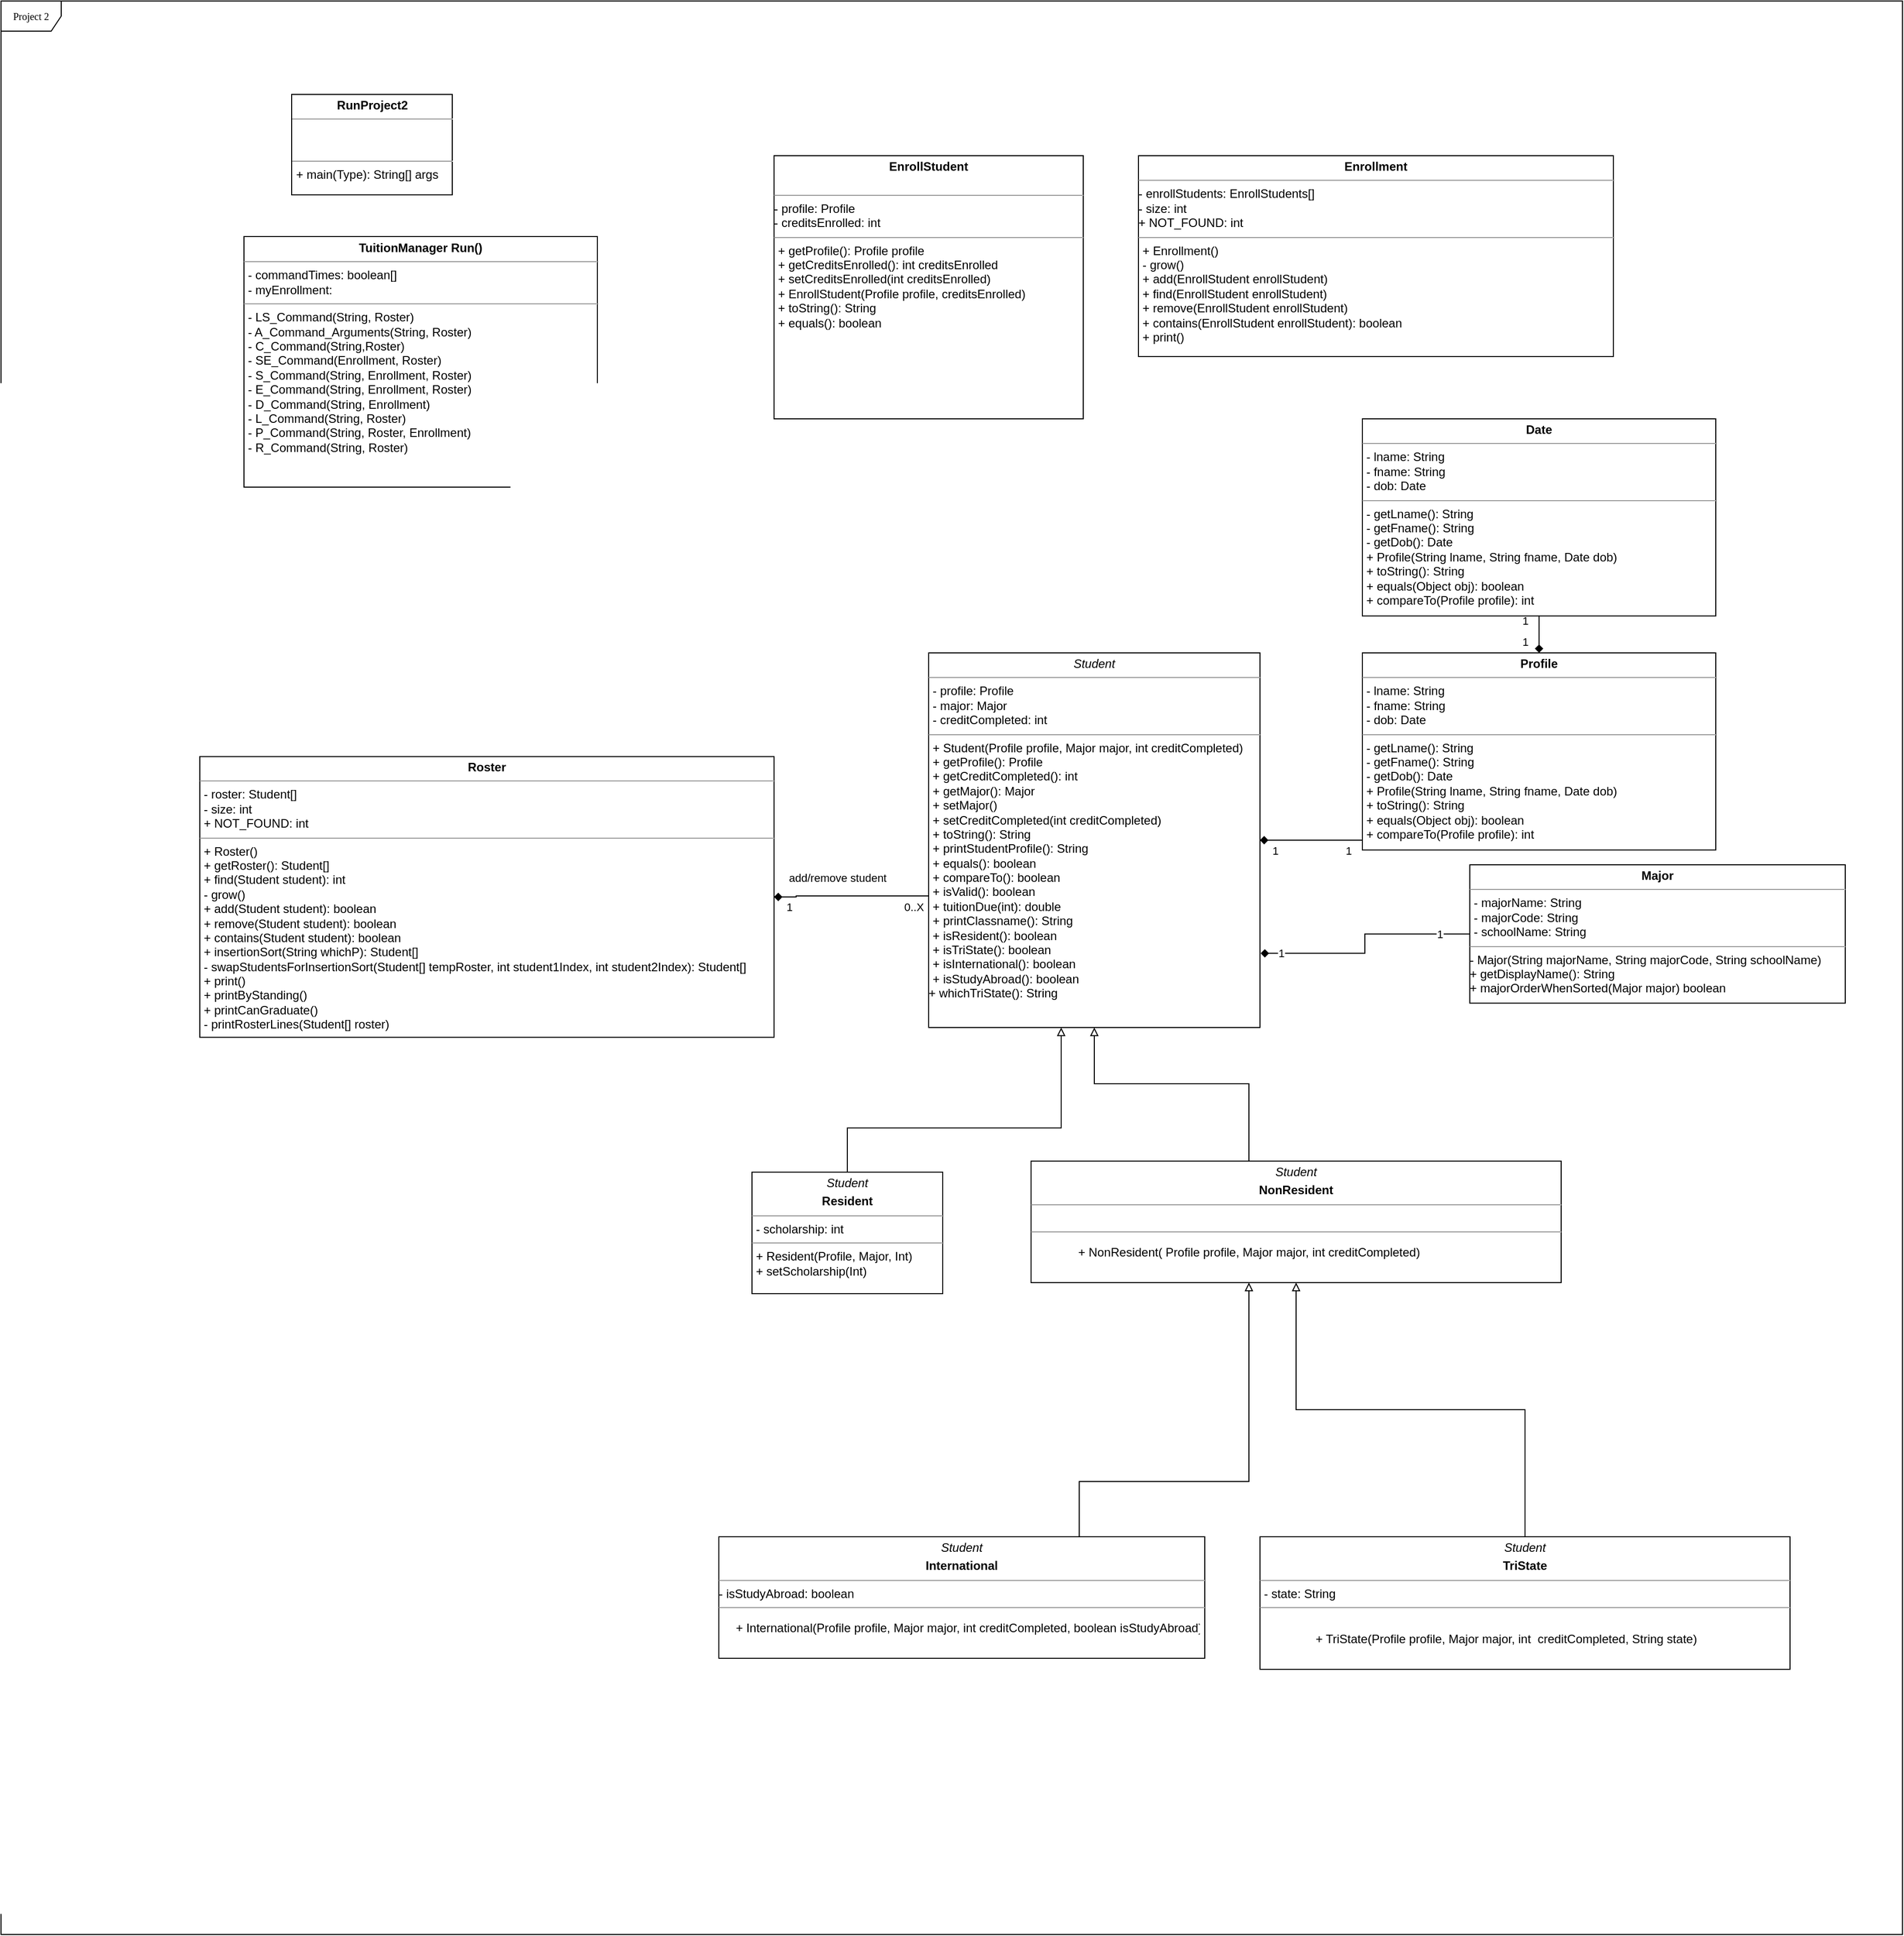 <mxfile version="20.8.23" type="device"><diagram name="Page-1" id="c4acf3e9-155e-7222-9cf6-157b1a14988f"><mxGraphModel dx="2473" dy="2365" grid="1" gridSize="11" guides="1" tooltips="1" connect="1" arrows="1" fold="1" page="1" pageScale="1" pageWidth="1169" pageHeight="1654" background="none" math="0" shadow="0"><root><mxCell id="0"/><mxCell id="1" parent="0"/><mxCell id="17acba5748e5396b-1" value="Project 2" style="shape=umlFrame;whiteSpace=wrap;html=1;rounded=0;shadow=0;comic=0;labelBackgroundColor=none;strokeWidth=1;fontFamily=Verdana;fontSize=10;align=center;" parent="1" vertex="1"><mxGeometry x="-187" y="-33" width="1894" height="1925" as="geometry"/></mxCell><mxCell id="1VM1z1HTqqr5jfcplG8C-3" value="&lt;p style=&quot;margin:0px;margin-top:4px;text-align:center;&quot;&gt;&lt;b&gt;RunProject2&lt;/b&gt;&lt;br&gt;&lt;/p&gt;&lt;hr size=&quot;1&quot;&gt;&lt;p style=&quot;margin:0px;margin-left:4px;&quot;&gt;&lt;br&gt;&lt;br&gt;&lt;/p&gt;&lt;hr size=&quot;1&quot;&gt;&lt;p style=&quot;margin:0px;margin-left:4px;&quot;&gt;+ main(Type): String[] args&lt;br&gt;&lt;br&gt;&lt;/p&gt;" style="verticalAlign=top;align=left;overflow=fill;fontSize=12;fontFamily=Helvetica;html=1;" vertex="1" parent="1"><mxGeometry x="102.5" y="60" width="160" height="100" as="geometry"/></mxCell><mxCell id="1VM1z1HTqqr5jfcplG8C-10" value="&lt;p style=&quot;margin:0px;margin-top:4px;text-align:center;&quot;&gt;&lt;b&gt;TuitionManager Run()&lt;/b&gt;&lt;br&gt;&lt;/p&gt;&lt;hr size=&quot;1&quot;&gt;&lt;p style=&quot;margin:0px;margin-left:4px;&quot;&gt;- commandTimes: boolean[]&lt;/p&gt;&lt;p style=&quot;margin:0px;margin-left:4px;&quot;&gt;- myEnrollment: &lt;br&gt;&lt;/p&gt;&lt;hr size=&quot;1&quot;&gt;&lt;p style=&quot;margin:0px;margin-left:4px;&quot;&gt;- LS_Command(String, Roster)&lt;/p&gt;&lt;p style=&quot;margin:0px;margin-left:4px;&quot;&gt;- A_Command_Arguments(String, Roster)&lt;/p&gt;&lt;p style=&quot;margin:0px;margin-left:4px;&quot;&gt;- C_Command(String,Roster)&lt;/p&gt;&lt;p style=&quot;margin:0px;margin-left:4px;&quot;&gt;- SE_Command(Enrollment, Roster)&lt;/p&gt;&lt;p style=&quot;margin:0px;margin-left:4px;&quot;&gt;- S_Command(String, Enrollment, Roster)&lt;/p&gt;&lt;p style=&quot;margin:0px;margin-left:4px;&quot;&gt;- E_Command(String, Enrollment, Roster)&lt;/p&gt;&lt;p style=&quot;margin:0px;margin-left:4px;&quot;&gt;- D_Command(String, Enrollment)&lt;/p&gt;&lt;p style=&quot;margin:0px;margin-left:4px;&quot;&gt;- L_Command(String, Roster)&lt;/p&gt;&lt;p style=&quot;margin:0px;margin-left:4px;&quot;&gt;- P_Command(String, Roster, Enrollment)&lt;/p&gt;&lt;p style=&quot;margin:0px;margin-left:4px;&quot;&gt;- R_Command(String, Roster)&lt;/p&gt;" style="verticalAlign=top;align=left;overflow=fill;fontSize=12;fontFamily=Helvetica;html=1;" vertex="1" parent="1"><mxGeometry x="55" y="201.5" width="352" height="249.5" as="geometry"/></mxCell><mxCell id="1VM1z1HTqqr5jfcplG8C-24" value="" style="edgeStyle=orthogonalEdgeStyle;rounded=0;orthogonalLoop=1;jettySize=auto;html=1;endArrow=block;endFill=0;" edge="1" parent="1" source="1VM1z1HTqqr5jfcplG8C-13" target="1VM1z1HTqqr5jfcplG8C-14"><mxGeometry relative="1" as="geometry"><Array as="points"><mxPoint x="1056" y="1045"/><mxPoint x="902" y="1045"/></Array></mxGeometry></mxCell><mxCell id="1VM1z1HTqqr5jfcplG8C-13" value="&lt;p style=&quot;margin:0px;margin-top:4px;text-align:center;&quot;&gt;&lt;i&gt;Student&lt;/i&gt;&lt;b&gt;&lt;br&gt;&lt;/b&gt;&lt;/p&gt;&lt;p style=&quot;margin:0px;margin-top:4px;text-align:center;&quot;&gt;&lt;b&gt;NonResident&lt;/b&gt;&lt;br&gt;&lt;/p&gt;&lt;hr size=&quot;1&quot;&gt;&lt;p style=&quot;margin:0px;margin-left:4px;&quot;&gt;&lt;br&gt;&lt;/p&gt;&lt;hr size=&quot;1&quot;&gt;" style="verticalAlign=top;align=left;overflow=fill;fontSize=12;fontFamily=Helvetica;html=1;" vertex="1" parent="1"><mxGeometry x="839" y="1122" width="528" height="121" as="geometry"/></mxCell><mxCell id="1VM1z1HTqqr5jfcplG8C-14" value="&lt;p style=&quot;margin:0px;margin-top:4px;text-align:center;&quot;&gt;&lt;i&gt;Student&lt;/i&gt;&lt;b&gt;&lt;br&gt;&lt;/b&gt;&lt;/p&gt;&lt;hr size=&quot;1&quot;&gt;&lt;p style=&quot;margin:0px;margin-left:4px;&quot;&gt;- profile: Profile&lt;/p&gt;&lt;p style=&quot;margin:0px;margin-left:4px;&quot;&gt;- major: Major&lt;/p&gt;&lt;p style=&quot;margin:0px;margin-left:4px;&quot;&gt;- creditCompleted: int&lt;br&gt;&lt;/p&gt;&lt;hr size=&quot;1&quot;&gt;&lt;p style=&quot;margin:0px;margin-left:4px;&quot;&gt;+ Student(Profile profile, Major major, int creditCompleted)&lt;br&gt;+ getProfile(): Profile&lt;br&gt;&lt;/p&gt;&lt;p style=&quot;margin:0px;margin-left:4px;&quot;&gt;+ getCreditCompleted(): int&lt;/p&gt;&lt;p style=&quot;margin:0px;margin-left:4px;&quot;&gt;+ getMajor(): Major&lt;/p&gt;&lt;p style=&quot;margin:0px;margin-left:4px;&quot;&gt;+ setMajor()&lt;br&gt;&lt;/p&gt;&lt;p style=&quot;margin:0px;margin-left:4px;&quot;&gt;+ setCreditCompleted(int creditCompleted)&lt;br&gt;&lt;/p&gt;&lt;p style=&quot;margin:0px;margin-left:4px;&quot;&gt;+ toString(): String&lt;br&gt;&lt;/p&gt;&lt;p style=&quot;margin:0px;margin-left:4px;&quot;&gt;+ printStudentProfile(): String&lt;/p&gt;&lt;p style=&quot;margin:0px;margin-left:4px;&quot;&gt;+ equals(): boolean&lt;/p&gt;&lt;p style=&quot;margin:0px;margin-left:4px;&quot;&gt;+ compareTo(): boolean&lt;/p&gt;&lt;p style=&quot;margin:0px;margin-left:4px;&quot;&gt;+ isValid(): boolean&lt;/p&gt;&lt;p style=&quot;margin:0px;margin-left:4px;&quot;&gt;+ tuitionDue(int): double&lt;/p&gt;&lt;p style=&quot;margin:0px;margin-left:4px;&quot;&gt;+ printClassname(): String&lt;/p&gt;&lt;p style=&quot;margin:0px;margin-left:4px;&quot;&gt;+ isResident(): boolean&lt;/p&gt;&lt;p style=&quot;margin:0px;margin-left:4px;&quot;&gt;+ isTriState(): boolean&lt;/p&gt;&lt;p style=&quot;margin:0px;margin-left:4px;&quot;&gt;+ isInternational(): boolean&lt;/p&gt;&lt;p style=&quot;margin:0px;margin-left:4px;&quot;&gt;+ isStudyAbroad(): boolean&lt;/p&gt;+ whichTriState(): String&lt;p style=&quot;margin:0px;margin-left:4px;&quot;&gt;&lt;/p&gt;" style="verticalAlign=top;align=left;overflow=fill;fontSize=12;fontFamily=Helvetica;html=1;" vertex="1" parent="1"><mxGeometry x="737" y="616" width="330" height="373" as="geometry"/></mxCell><mxCell id="1VM1z1HTqqr5jfcplG8C-19" value="" style="edgeStyle=orthogonalEdgeStyle;rounded=0;orthogonalLoop=1;jettySize=auto;html=1;endArrow=block;endFill=0;" edge="1" parent="1" source="1VM1z1HTqqr5jfcplG8C-16" target="1VM1z1HTqqr5jfcplG8C-13"><mxGeometry relative="1" as="geometry"><Array as="points"><mxPoint x="887" y="1441"/><mxPoint x="1056" y="1441"/></Array></mxGeometry></mxCell><mxCell id="1VM1z1HTqqr5jfcplG8C-16" value="&lt;p style=&quot;margin:0px;margin-top:4px;text-align:center;&quot;&gt;&lt;i&gt;Student&lt;/i&gt;&lt;b&gt;&lt;br&gt;&lt;/b&gt;&lt;/p&gt;&lt;p style=&quot;margin:0px;margin-top:4px;text-align:center;&quot;&gt;&lt;b&gt;International&lt;/b&gt;&lt;br&gt;&lt;/p&gt;&lt;hr size=&quot;1&quot;&gt;- isStudyAbroad: boolean&lt;br&gt;&lt;hr size=&quot;1&quot;&gt;" style="verticalAlign=top;align=left;overflow=fill;fontSize=12;fontFamily=Helvetica;html=1;" vertex="1" parent="1"><mxGeometry x="528" y="1496" width="484" height="121" as="geometry"/></mxCell><mxCell id="1VM1z1HTqqr5jfcplG8C-22" value="" style="edgeStyle=orthogonalEdgeStyle;rounded=0;orthogonalLoop=1;jettySize=auto;html=1;endArrow=block;endFill=0;" edge="1" parent="1" source="1VM1z1HTqqr5jfcplG8C-17" target="1VM1z1HTqqr5jfcplG8C-13"><mxGeometry relative="1" as="geometry"/></mxCell><mxCell id="1VM1z1HTqqr5jfcplG8C-17" value="&lt;p style=&quot;margin:0px;margin-top:4px;text-align:center;&quot;&gt;&lt;i&gt;Student&lt;/i&gt;&lt;b&gt;&lt;br&gt;&lt;/b&gt;&lt;/p&gt;&lt;p style=&quot;margin:0px;margin-top:4px;text-align:center;&quot;&gt;&lt;b&gt;TriState&lt;/b&gt;&lt;br&gt;&lt;/p&gt;&lt;hr size=&quot;1&quot;&gt;&lt;p style=&quot;margin:0px;margin-left:4px;&quot;&gt;- state: String&lt;br&gt;&lt;/p&gt;&lt;hr size=&quot;1&quot;&gt;" style="verticalAlign=top;align=left;overflow=fill;fontSize=12;fontFamily=Helvetica;html=1;movable=1;resizable=1;rotatable=1;deletable=1;editable=1;locked=0;connectable=1;" vertex="1" parent="1"><mxGeometry x="1067" y="1496" width="528" height="132" as="geometry"/></mxCell><mxCell id="1VM1z1HTqqr5jfcplG8C-23" value="" style="edgeStyle=orthogonalEdgeStyle;rounded=0;orthogonalLoop=1;jettySize=auto;html=1;endArrow=block;endFill=0;" edge="1" parent="1" source="1VM1z1HTqqr5jfcplG8C-18" target="1VM1z1HTqqr5jfcplG8C-14"><mxGeometry relative="1" as="geometry"><Array as="points"><mxPoint x="656" y="1089"/><mxPoint x="869" y="1089"/></Array></mxGeometry></mxCell><mxCell id="1VM1z1HTqqr5jfcplG8C-18" value="&lt;p style=&quot;margin:0px;margin-top:4px;text-align:center;&quot;&gt;&lt;i&gt;Student&lt;/i&gt;&lt;b&gt;&lt;br&gt;&lt;/b&gt;&lt;/p&gt;&lt;p style=&quot;margin:0px;margin-top:4px;text-align:center;&quot;&gt;&lt;b&gt;Resident&lt;/b&gt;&lt;br&gt;&lt;/p&gt;&lt;hr size=&quot;1&quot;&gt;&lt;p style=&quot;margin:0px;margin-left:4px;&quot;&gt;- scholarship: int&lt;br&gt;&lt;/p&gt;&lt;hr size=&quot;1&quot;&gt;&lt;p style=&quot;margin:0px;margin-left:4px;&quot;&gt;+ Resident(Profile, Major, Int)&lt;br&gt;+ setScholarship(Int)&lt;/p&gt;" style="verticalAlign=top;align=left;overflow=fill;fontSize=12;fontFamily=Helvetica;html=1;" vertex="1" parent="1"><mxGeometry x="561" y="1133" width="190" height="121" as="geometry"/></mxCell><mxCell id="1VM1z1HTqqr5jfcplG8C-25" value="+ TriState(Profile profile, Major major, int  creditCompleted, String state)" style="text;strokeColor=none;fillColor=none;align=left;verticalAlign=top;spacingLeft=4;spacingRight=4;overflow=hidden;rotatable=1;points=[[0,0.5],[1,0.5]];portConstraint=eastwest;movable=1;resizable=1;deletable=1;editable=1;locked=0;connectable=1;" vertex="1" parent="1"><mxGeometry x="1116.5" y="1584" width="429" height="26" as="geometry"/></mxCell><mxCell id="1VM1z1HTqqr5jfcplG8C-27" value="+ NonResident( Profile profile, Major major, int creditCompleted)" style="text;strokeColor=none;fillColor=none;align=left;verticalAlign=top;spacingLeft=4;spacingRight=4;overflow=hidden;rotatable=0;points=[[0,0.5],[1,0.5]];portConstraint=eastwest;" vertex="1" parent="1"><mxGeometry x="880" y="1199" width="396" height="26" as="geometry"/></mxCell><mxCell id="1VM1z1HTqqr5jfcplG8C-28" value="&lt;p style=&quot;margin:0px;margin-top:4px;text-align:center;&quot;&gt;&lt;b&gt;Enrollment&lt;/b&gt;&lt;br&gt;&lt;/p&gt;&lt;hr size=&quot;1&quot;&gt;&lt;div&gt;- enrollStudents: EnrollStudents[]&lt;/div&gt;&lt;div&gt;- size: int&lt;/div&gt;&lt;div&gt;+ NOT_FOUND: int&lt;br&gt;&lt;/div&gt;&lt;hr size=&quot;1&quot;&gt;&lt;p style=&quot;margin:0px;margin-left:4px;&quot;&gt;+ Enrollment()&lt;/p&gt;&lt;p style=&quot;margin:0px;margin-left:4px;&quot;&gt;- grow()&lt;/p&gt;&lt;p style=&quot;margin:0px;margin-left:4px;&quot;&gt;+ add(EnrollStudent enrollStudent)&lt;/p&gt;&lt;p style=&quot;margin:0px;margin-left:4px;&quot;&gt;+ find(EnrollStudent enrollStudent)&lt;/p&gt;&lt;p style=&quot;margin:0px;margin-left:4px;&quot;&gt;+ remove(EnrollStudent enrollStudent)&lt;/p&gt;&lt;p style=&quot;margin:0px;margin-left:4px;&quot;&gt;+ contains(EnrollStudent enrollStudent): boolean&lt;/p&gt;&lt;p style=&quot;margin:0px;margin-left:4px;&quot;&gt;+ print()&lt;br&gt;&lt;/p&gt;&lt;p style=&quot;margin:0px;margin-left:4px;&quot;&gt;&lt;br&gt;&lt;/p&gt;" style="verticalAlign=top;align=left;overflow=fill;fontSize=12;fontFamily=Helvetica;html=1;" vertex="1" parent="1"><mxGeometry x="946" y="121" width="473" height="200" as="geometry"/></mxCell><mxCell id="1VM1z1HTqqr5jfcplG8C-30" value="&lt;p style=&quot;margin:0px;margin-top:4px;text-align:center;&quot;&gt;&lt;b&gt;EnrollStudent&lt;/b&gt;&lt;br&gt;&lt;/p&gt;&lt;div&gt;&lt;br&gt;&lt;/div&gt;&lt;hr size=&quot;1&quot;&gt;&lt;div&gt;- profile: Profile&lt;/div&gt;&lt;div&gt;- creditsEnrolled: int&lt;/div&gt;&lt;hr size=&quot;1&quot;&gt;&lt;p style=&quot;margin:0px;margin-left:4px;&quot;&gt;+ getProfile(): Profile profile&lt;br&gt;+ getCreditsEnrolled(): int creditsEnrolled&lt;br&gt;&lt;/p&gt;&lt;p style=&quot;margin:0px;margin-left:4px;&quot;&gt;+ setCreditsEnrolled(int creditsEnrolled)&lt;/p&gt;&lt;p style=&quot;margin:0px;margin-left:4px;&quot;&gt;+ EnrollStudent(Profile profile, creditsEnrolled)&lt;/p&gt;&lt;p style=&quot;margin:0px;margin-left:4px;&quot;&gt;+ toString(): String&lt;/p&gt;&lt;p style=&quot;margin:0px;margin-left:4px;&quot;&gt;+ equals(): boolean&lt;br&gt;&lt;/p&gt;" style="verticalAlign=top;align=left;overflow=fill;fontSize=12;fontFamily=Helvetica;html=1;" vertex="1" parent="1"><mxGeometry x="583" y="121" width="308" height="262" as="geometry"/></mxCell><mxCell id="1VM1z1HTqqr5jfcplG8C-31" value="+ International(Profile profile, Major major, int creditCompleted, boolean isStudyAbroad)" style="text;strokeColor=none;fillColor=none;align=left;verticalAlign=top;spacingLeft=4;spacingRight=4;overflow=hidden;rotatable=1;points=[[0,0.5],[1,0.5]];portConstraint=eastwest;movable=1;resizable=1;deletable=1;editable=1;locked=0;connectable=1;" vertex="1" parent="1"><mxGeometry x="539" y="1573" width="473" height="154" as="geometry"/></mxCell><mxCell id="1VM1z1HTqqr5jfcplG8C-39" style="edgeStyle=orthogonalEdgeStyle;rounded=0;orthogonalLoop=1;jettySize=auto;html=1;exitX=1;exitY=0.5;exitDx=0;exitDy=0;endArrow=none;endFill=0;startArrow=diamond;startFill=1;" edge="1" parent="1" source="1VM1z1HTqqr5jfcplG8C-32" target="1VM1z1HTqqr5jfcplG8C-14"><mxGeometry relative="1" as="geometry"><Array as="points"><mxPoint x="605" y="858"/></Array></mxGeometry></mxCell><mxCell id="1VM1z1HTqqr5jfcplG8C-40" value="1" style="edgeLabel;html=1;align=center;verticalAlign=middle;resizable=0;points=[];" vertex="1" connectable="0" parent="1VM1z1HTqqr5jfcplG8C-39"><mxGeometry x="-0.808" relative="1" as="geometry"><mxPoint y="10" as="offset"/></mxGeometry></mxCell><mxCell id="1VM1z1HTqqr5jfcplG8C-44" value="&lt;div&gt;0..X&lt;/div&gt;" style="edgeLabel;html=1;align=center;verticalAlign=middle;resizable=0;points=[];" vertex="1" connectable="0" parent="1VM1z1HTqqr5jfcplG8C-39"><mxGeometry x="0.799" y="-5" relative="1" as="geometry"><mxPoint y="6" as="offset"/></mxGeometry></mxCell><mxCell id="1VM1z1HTqqr5jfcplG8C-32" value="&lt;p style=&quot;margin:0px;margin-top:4px;text-align:center;&quot;&gt;&lt;b&gt;Roster&lt;/b&gt;&lt;br&gt;&lt;/p&gt;&lt;hr size=&quot;1&quot;&gt;&lt;p style=&quot;margin:0px;margin-left:4px;&quot;&gt;- roster: Student[]&lt;/p&gt;&lt;p style=&quot;margin:0px;margin-left:4px;&quot;&gt;- size: int&lt;/p&gt;&lt;p style=&quot;margin:0px;margin-left:4px;&quot;&gt;+ NOT_FOUND: int&lt;br&gt;&lt;/p&gt;&lt;hr size=&quot;1&quot;&gt;&lt;p style=&quot;margin:0px;margin-left:4px;&quot;&gt;+ Roster()&lt;/p&gt;&lt;p style=&quot;margin:0px;margin-left:4px;&quot;&gt;+ getRoster(): Student[]&lt;/p&gt;&lt;p style=&quot;margin:0px;margin-left:4px;&quot;&gt;+ find(Student student): int&lt;/p&gt;&lt;p style=&quot;margin:0px;margin-left:4px;&quot;&gt;- grow()&lt;/p&gt;&lt;p style=&quot;margin:0px;margin-left:4px;&quot;&gt;+ add(Student student): boolean&lt;/p&gt;&lt;p style=&quot;margin:0px;margin-left:4px;&quot;&gt;+ remove(Student student): boolean&lt;/p&gt;&lt;p style=&quot;margin:0px;margin-left:4px;&quot;&gt;+ contains(Student student): boolean&lt;/p&gt;&lt;p style=&quot;margin:0px;margin-left:4px;&quot;&gt;+ insertionSort(String whichP): Student[]&lt;/p&gt;&lt;p style=&quot;margin:0px;margin-left:4px;&quot;&gt;- swapStudentsForInsertionSort(Student[] tempRoster, int student1Index, int student2Index): Student[]&lt;/p&gt;&lt;p style=&quot;margin:0px;margin-left:4px;&quot;&gt;+ print()&lt;/p&gt;&lt;p style=&quot;margin:0px;margin-left:4px;&quot;&gt;+ printByStanding()&lt;/p&gt;&lt;p style=&quot;margin:0px;margin-left:4px;&quot;&gt;+ printCanGraduate()&lt;/p&gt;&lt;p style=&quot;margin:0px;margin-left:4px;&quot;&gt;- printRosterLines(Student[] roster)&lt;br&gt;&lt;/p&gt;" style="verticalAlign=top;align=left;overflow=fill;fontSize=12;fontFamily=Helvetica;html=1;" vertex="1" parent="1"><mxGeometry x="11" y="719.25" width="572" height="279.5" as="geometry"/></mxCell><mxCell id="1VM1z1HTqqr5jfcplG8C-41" value="add/remove student" style="edgeLabel;html=1;align=center;verticalAlign=middle;resizable=0;points=[];" vertex="1" connectable="0" parent="1"><mxGeometry x="649" y="891" as="geometry"><mxPoint x="-3" y="-51" as="offset"/></mxGeometry></mxCell><mxCell id="1VM1z1HTqqr5jfcplG8C-48" style="edgeStyle=orthogonalEdgeStyle;rounded=0;orthogonalLoop=1;jettySize=auto;html=1;endArrow=diamond;endFill=1;entryX=1;entryY=0.5;entryDx=0;entryDy=0;strokeColor=default;" edge="1" parent="1" source="1VM1z1HTqqr5jfcplG8C-45" target="1VM1z1HTqqr5jfcplG8C-14"><mxGeometry relative="1" as="geometry"><Array as="points"><mxPoint x="1177" y="802"/><mxPoint x="1177" y="802"/></Array></mxGeometry></mxCell><mxCell id="1VM1z1HTqqr5jfcplG8C-49" value="1" style="edgeLabel;html=1;align=center;verticalAlign=middle;resizable=0;points=[];" vertex="1" connectable="0" parent="1VM1z1HTqqr5jfcplG8C-48"><mxGeometry x="0.806" y="2" relative="1" as="geometry"><mxPoint x="5" y="8" as="offset"/></mxGeometry></mxCell><mxCell id="1VM1z1HTqqr5jfcplG8C-50" value="1" style="edgeLabel;html=1;align=center;verticalAlign=middle;resizable=0;points=[];" vertex="1" connectable="0" parent="1VM1z1HTqqr5jfcplG8C-48"><mxGeometry x="-0.785" y="3" relative="1" as="geometry"><mxPoint x="-3" y="7" as="offset"/></mxGeometry></mxCell><mxCell id="1VM1z1HTqqr5jfcplG8C-45" value="&lt;p style=&quot;margin:0px;margin-top:4px;text-align:center;&quot;&gt;&lt;b&gt;Profile&lt;br&gt;&lt;/b&gt;&lt;/p&gt;&lt;hr size=&quot;1&quot;&gt;&lt;p style=&quot;margin:0px;margin-left:4px;&quot;&gt;- lname: String&lt;br&gt;&lt;/p&gt;&lt;p style=&quot;margin:0px;margin-left:4px;&quot;&gt;- fname: String&lt;br&gt;&lt;/p&gt;&lt;p style=&quot;margin:0px;margin-left:4px;&quot;&gt;- dob: Date&lt;br&gt;&lt;/p&gt;&lt;hr size=&quot;1&quot;&gt;&lt;p style=&quot;margin:0px;margin-left:4px;&quot;&gt;- getLname(): String&lt;/p&gt;&lt;p style=&quot;margin:0px;margin-left:4px;&quot;&gt;- getFname(): String&lt;/p&gt;&lt;p style=&quot;margin:0px;margin-left:4px;&quot;&gt;- getDob(): Date&lt;/p&gt;&lt;p style=&quot;margin:0px;margin-left:4px;&quot;&gt;+ Profile(String lname, String fname, Date dob)&lt;/p&gt;&lt;p style=&quot;margin:0px;margin-left:4px;&quot;&gt;+ toString(): String&lt;/p&gt;&lt;p style=&quot;margin:0px;margin-left:4px;&quot;&gt;+ equals(Object obj): boolean&lt;/p&gt;&lt;p style=&quot;margin:0px;margin-left:4px;&quot;&gt;+ compareTo(Profile profile): int&lt;/p&gt;&lt;p style=&quot;margin:0px;margin-left:4px;&quot;&gt;&lt;br&gt;&lt;/p&gt;" style="verticalAlign=top;align=left;overflow=fill;fontSize=12;fontFamily=Helvetica;html=1;" vertex="1" parent="1"><mxGeometry x="1169" y="616" width="352" height="196.25" as="geometry"/></mxCell><mxCell id="1VM1z1HTqqr5jfcplG8C-52" style="edgeStyle=orthogonalEdgeStyle;rounded=0;orthogonalLoop=1;jettySize=auto;html=1;entryX=1.002;entryY=0.802;entryDx=0;entryDy=0;entryPerimeter=0;strokeColor=default;endArrow=diamond;endFill=1;" edge="1" parent="1" source="1VM1z1HTqqr5jfcplG8C-51" target="1VM1z1HTqqr5jfcplG8C-14"><mxGeometry relative="1" as="geometry"/></mxCell><mxCell id="1VM1z1HTqqr5jfcplG8C-53" value="1" style="edgeLabel;html=1;align=center;verticalAlign=middle;resizable=0;points=[];" vertex="1" connectable="0" parent="1VM1z1HTqqr5jfcplG8C-52"><mxGeometry x="0.821" relative="1" as="geometry"><mxPoint as="offset"/></mxGeometry></mxCell><mxCell id="1VM1z1HTqqr5jfcplG8C-54" value="1" style="edgeLabel;html=1;align=center;verticalAlign=middle;resizable=0;points=[];" vertex="1" connectable="0" parent="1VM1z1HTqqr5jfcplG8C-52"><mxGeometry x="-0.733" relative="1" as="geometry"><mxPoint as="offset"/></mxGeometry></mxCell><mxCell id="1VM1z1HTqqr5jfcplG8C-51" value="&lt;p style=&quot;margin: 4px 0px 0px;&quot; align=&quot;center&quot;&gt;&lt;b&gt;Major&lt;br&gt;&lt;/b&gt;&lt;/p&gt;&lt;hr size=&quot;1&quot;&gt;&lt;p style=&quot;margin:0px;margin-left:4px;&quot;&gt;- majorName: String&lt;/p&gt;&lt;p style=&quot;margin:0px;margin-left:4px;&quot;&gt;- majorCode: String&lt;/p&gt;&lt;p style=&quot;margin:0px;margin-left:4px;&quot;&gt;- schoolName: String&lt;br&gt;&lt;/p&gt;&lt;hr size=&quot;1&quot;&gt;&lt;div&gt;- Major(String majorName, String majorCode, String schoolName)&lt;/div&gt;&lt;div&gt;+ getDisplayName(): String&lt;/div&gt;&lt;div&gt;+ majorOrderWhenSorted(Major major) boolean&lt;br&gt;&lt;/div&gt;&lt;p style=&quot;margin:0px;margin-left:4px;&quot;&gt;&lt;/p&gt;" style="verticalAlign=top;align=left;overflow=fill;fontSize=12;fontFamily=Helvetica;html=1;" vertex="1" parent="1"><mxGeometry x="1276" y="827" width="374" height="137.75" as="geometry"/></mxCell><mxCell id="1VM1z1HTqqr5jfcplG8C-56" value="" style="edgeStyle=orthogonalEdgeStyle;rounded=0;orthogonalLoop=1;jettySize=auto;html=1;strokeColor=default;startArrow=none;startFill=0;endArrow=diamond;endFill=1;" edge="1" parent="1" source="1VM1z1HTqqr5jfcplG8C-55" target="1VM1z1HTqqr5jfcplG8C-45"><mxGeometry relative="1" as="geometry"/></mxCell><mxCell id="1VM1z1HTqqr5jfcplG8C-57" value="1" style="edgeLabel;html=1;align=center;verticalAlign=middle;resizable=0;points=[];" vertex="1" connectable="0" parent="1VM1z1HTqqr5jfcplG8C-56"><mxGeometry x="-0.812" relative="1" as="geometry"><mxPoint x="-14" as="offset"/></mxGeometry></mxCell><mxCell id="1VM1z1HTqqr5jfcplG8C-58" value="1" style="edgeLabel;html=1;align=center;verticalAlign=middle;resizable=0;points=[];" vertex="1" connectable="0" parent="1VM1z1HTqqr5jfcplG8C-56"><mxGeometry x="0.629" relative="1" as="geometry"><mxPoint x="-14" y="-3" as="offset"/></mxGeometry></mxCell><mxCell id="1VM1z1HTqqr5jfcplG8C-55" value="&lt;p style=&quot;margin:0px;margin-top:4px;text-align:center;&quot;&gt;&lt;b&gt;Date&lt;br&gt;&lt;/b&gt;&lt;/p&gt;&lt;hr size=&quot;1&quot;&gt;&lt;p style=&quot;margin:0px;margin-left:4px;&quot;&gt;- lname: String&lt;br&gt;&lt;/p&gt;&lt;p style=&quot;margin:0px;margin-left:4px;&quot;&gt;- fname: String&lt;br&gt;&lt;/p&gt;&lt;p style=&quot;margin:0px;margin-left:4px;&quot;&gt;- dob: Date&lt;br&gt;&lt;/p&gt;&lt;hr size=&quot;1&quot;&gt;&lt;p style=&quot;margin:0px;margin-left:4px;&quot;&gt;- getLname(): String&lt;/p&gt;&lt;p style=&quot;margin:0px;margin-left:4px;&quot;&gt;- getFname(): String&lt;/p&gt;&lt;p style=&quot;margin:0px;margin-left:4px;&quot;&gt;- getDob(): Date&lt;/p&gt;&lt;p style=&quot;margin:0px;margin-left:4px;&quot;&gt;+ Profile(String lname, String fname, Date dob)&lt;/p&gt;&lt;p style=&quot;margin:0px;margin-left:4px;&quot;&gt;+ toString(): String&lt;/p&gt;&lt;p style=&quot;margin:0px;margin-left:4px;&quot;&gt;+ equals(Object obj): boolean&lt;/p&gt;&lt;p style=&quot;margin:0px;margin-left:4px;&quot;&gt;+ compareTo(Profile profile): int&lt;/p&gt;&lt;p style=&quot;margin:0px;margin-left:4px;&quot;&gt;&lt;br&gt;&lt;/p&gt;" style="verticalAlign=top;align=left;overflow=fill;fontSize=12;fontFamily=Helvetica;html=1;" vertex="1" parent="1"><mxGeometry x="1169" y="383" width="352" height="196.25" as="geometry"/></mxCell></root></mxGraphModel></diagram></mxfile>